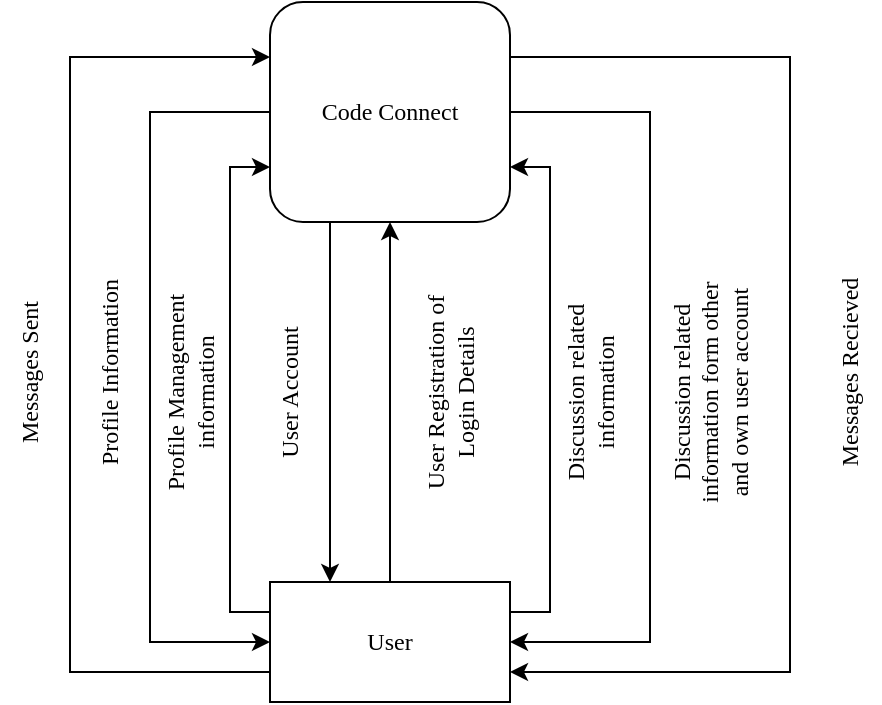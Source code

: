 <mxfile version="21.3.7" type="device">
  <diagram name="Page-1" id="8JEIZ-sNYnwFvh2CF00-">
    <mxGraphModel dx="1050" dy="562" grid="1" gridSize="10" guides="1" tooltips="1" connect="1" arrows="1" fold="1" page="1" pageScale="1" pageWidth="827" pageHeight="1169" math="0" shadow="0">
      <root>
        <mxCell id="0" />
        <mxCell id="1" parent="0" />
        <mxCell id="YuwZyJ6wJX9Fecn3P6Dk-21" style="edgeStyle=orthogonalEdgeStyle;rounded=0;orthogonalLoop=1;jettySize=auto;html=1;exitX=0.25;exitY=1;exitDx=0;exitDy=0;entryX=0.25;entryY=0;entryDx=0;entryDy=0;" edge="1" parent="1" source="YuwZyJ6wJX9Fecn3P6Dk-17" target="YuwZyJ6wJX9Fecn3P6Dk-18">
          <mxGeometry relative="1" as="geometry" />
        </mxCell>
        <mxCell id="YuwZyJ6wJX9Fecn3P6Dk-27" style="edgeStyle=orthogonalEdgeStyle;rounded=0;orthogonalLoop=1;jettySize=auto;html=1;exitX=1;exitY=0.5;exitDx=0;exitDy=0;entryX=1;entryY=0.5;entryDx=0;entryDy=0;" edge="1" parent="1" source="YuwZyJ6wJX9Fecn3P6Dk-17" target="YuwZyJ6wJX9Fecn3P6Dk-18">
          <mxGeometry relative="1" as="geometry">
            <Array as="points">
              <mxPoint x="520" y="195" />
              <mxPoint x="520" y="460" />
            </Array>
          </mxGeometry>
        </mxCell>
        <mxCell id="YuwZyJ6wJX9Fecn3P6Dk-31" style="edgeStyle=orthogonalEdgeStyle;rounded=0;orthogonalLoop=1;jettySize=auto;html=1;exitX=0;exitY=0.5;exitDx=0;exitDy=0;entryX=0;entryY=0.5;entryDx=0;entryDy=0;" edge="1" parent="1" source="YuwZyJ6wJX9Fecn3P6Dk-17" target="YuwZyJ6wJX9Fecn3P6Dk-18">
          <mxGeometry relative="1" as="geometry">
            <Array as="points">
              <mxPoint x="270" y="195" />
              <mxPoint x="270" y="460" />
            </Array>
          </mxGeometry>
        </mxCell>
        <mxCell id="YuwZyJ6wJX9Fecn3P6Dk-35" style="edgeStyle=orthogonalEdgeStyle;rounded=0;orthogonalLoop=1;jettySize=auto;html=1;exitX=1;exitY=0.25;exitDx=0;exitDy=0;entryX=1;entryY=0.75;entryDx=0;entryDy=0;" edge="1" parent="1" source="YuwZyJ6wJX9Fecn3P6Dk-17" target="YuwZyJ6wJX9Fecn3P6Dk-18">
          <mxGeometry relative="1" as="geometry">
            <Array as="points">
              <mxPoint x="590" y="168" />
              <mxPoint x="590" y="475" />
            </Array>
          </mxGeometry>
        </mxCell>
        <mxCell id="YuwZyJ6wJX9Fecn3P6Dk-17" value="Code Connect" style="rounded=1;whiteSpace=wrap;html=1;fontFamily=Times New Roman;" vertex="1" parent="1">
          <mxGeometry x="330" y="140" width="120" height="110" as="geometry" />
        </mxCell>
        <mxCell id="YuwZyJ6wJX9Fecn3P6Dk-19" style="edgeStyle=orthogonalEdgeStyle;rounded=0;orthogonalLoop=1;jettySize=auto;html=1;exitX=0.5;exitY=0;exitDx=0;exitDy=0;" edge="1" parent="1" source="YuwZyJ6wJX9Fecn3P6Dk-18" target="YuwZyJ6wJX9Fecn3P6Dk-17">
          <mxGeometry relative="1" as="geometry" />
        </mxCell>
        <mxCell id="YuwZyJ6wJX9Fecn3P6Dk-25" style="edgeStyle=orthogonalEdgeStyle;rounded=0;orthogonalLoop=1;jettySize=auto;html=1;exitX=1;exitY=0.25;exitDx=0;exitDy=0;entryX=1;entryY=0.75;entryDx=0;entryDy=0;" edge="1" parent="1" source="YuwZyJ6wJX9Fecn3P6Dk-18" target="YuwZyJ6wJX9Fecn3P6Dk-17">
          <mxGeometry relative="1" as="geometry" />
        </mxCell>
        <mxCell id="YuwZyJ6wJX9Fecn3P6Dk-29" style="edgeStyle=orthogonalEdgeStyle;rounded=0;orthogonalLoop=1;jettySize=auto;html=1;exitX=0;exitY=0.25;exitDx=0;exitDy=0;entryX=0;entryY=0.75;entryDx=0;entryDy=0;" edge="1" parent="1" source="YuwZyJ6wJX9Fecn3P6Dk-18" target="YuwZyJ6wJX9Fecn3P6Dk-17">
          <mxGeometry relative="1" as="geometry" />
        </mxCell>
        <mxCell id="YuwZyJ6wJX9Fecn3P6Dk-33" style="edgeStyle=orthogonalEdgeStyle;rounded=0;orthogonalLoop=1;jettySize=auto;html=1;exitX=0;exitY=0.75;exitDx=0;exitDy=0;entryX=0;entryY=0.25;entryDx=0;entryDy=0;" edge="1" parent="1" source="YuwZyJ6wJX9Fecn3P6Dk-18" target="YuwZyJ6wJX9Fecn3P6Dk-17">
          <mxGeometry relative="1" as="geometry">
            <Array as="points">
              <mxPoint x="230" y="475" />
              <mxPoint x="230" y="168" />
            </Array>
          </mxGeometry>
        </mxCell>
        <mxCell id="YuwZyJ6wJX9Fecn3P6Dk-18" value="User" style="rounded=0;whiteSpace=wrap;html=1;fontFamily=Times New Roman;" vertex="1" parent="1">
          <mxGeometry x="330" y="430" width="120" height="60" as="geometry" />
        </mxCell>
        <mxCell id="YuwZyJ6wJX9Fecn3P6Dk-20" value="User Registration of Login Details" style="text;html=1;strokeColor=none;fillColor=none;align=center;verticalAlign=middle;whiteSpace=wrap;rounded=0;rotation=-90;fontFamily=Times New Roman;" vertex="1" parent="1">
          <mxGeometry x="360" y="320" width="120" height="30" as="geometry" />
        </mxCell>
        <mxCell id="YuwZyJ6wJX9Fecn3P6Dk-22" value="User Account" style="text;html=1;strokeColor=none;fillColor=none;align=center;verticalAlign=middle;whiteSpace=wrap;rounded=0;rotation=-90;fontFamily=Times New Roman;" vertex="1" parent="1">
          <mxGeometry x="280" y="320" width="120" height="30" as="geometry" />
        </mxCell>
        <mxCell id="YuwZyJ6wJX9Fecn3P6Dk-26" value="Discussion related information" style="text;html=1;strokeColor=none;fillColor=none;align=center;verticalAlign=middle;whiteSpace=wrap;rounded=0;rotation=-90;fontFamily=Times New Roman;" vertex="1" parent="1">
          <mxGeometry x="430" y="320" width="120" height="30" as="geometry" />
        </mxCell>
        <mxCell id="YuwZyJ6wJX9Fecn3P6Dk-28" value="Discussion related information form other and own user account" style="text;html=1;strokeColor=none;fillColor=none;align=center;verticalAlign=middle;whiteSpace=wrap;rounded=0;rotation=-90;fontFamily=Times New Roman;" vertex="1" parent="1">
          <mxGeometry x="490" y="320" width="120" height="30" as="geometry" />
        </mxCell>
        <mxCell id="YuwZyJ6wJX9Fecn3P6Dk-30" value="Profile Management information" style="text;html=1;strokeColor=none;fillColor=none;align=center;verticalAlign=middle;whiteSpace=wrap;rounded=0;rotation=-90;fontFamily=Times New Roman;" vertex="1" parent="1">
          <mxGeometry x="230" y="320" width="120" height="30" as="geometry" />
        </mxCell>
        <mxCell id="YuwZyJ6wJX9Fecn3P6Dk-32" value="Profile Information" style="text;html=1;strokeColor=none;fillColor=none;align=center;verticalAlign=middle;whiteSpace=wrap;rounded=0;rotation=-90;fontFamily=Times New Roman;" vertex="1" parent="1">
          <mxGeometry x="190" y="310" width="120" height="30" as="geometry" />
        </mxCell>
        <mxCell id="YuwZyJ6wJX9Fecn3P6Dk-34" value="Messages Sent" style="text;html=1;strokeColor=none;fillColor=none;align=center;verticalAlign=middle;whiteSpace=wrap;rounded=0;rotation=-90;fontFamily=Times New Roman;" vertex="1" parent="1">
          <mxGeometry x="150" y="310" width="120" height="30" as="geometry" />
        </mxCell>
        <mxCell id="YuwZyJ6wJX9Fecn3P6Dk-36" value="Messages Recieved" style="text;html=1;strokeColor=none;fillColor=none;align=center;verticalAlign=middle;whiteSpace=wrap;rounded=0;rotation=-90;fontFamily=Times New Roman;" vertex="1" parent="1">
          <mxGeometry x="560" y="310" width="120" height="30" as="geometry" />
        </mxCell>
      </root>
    </mxGraphModel>
  </diagram>
</mxfile>
